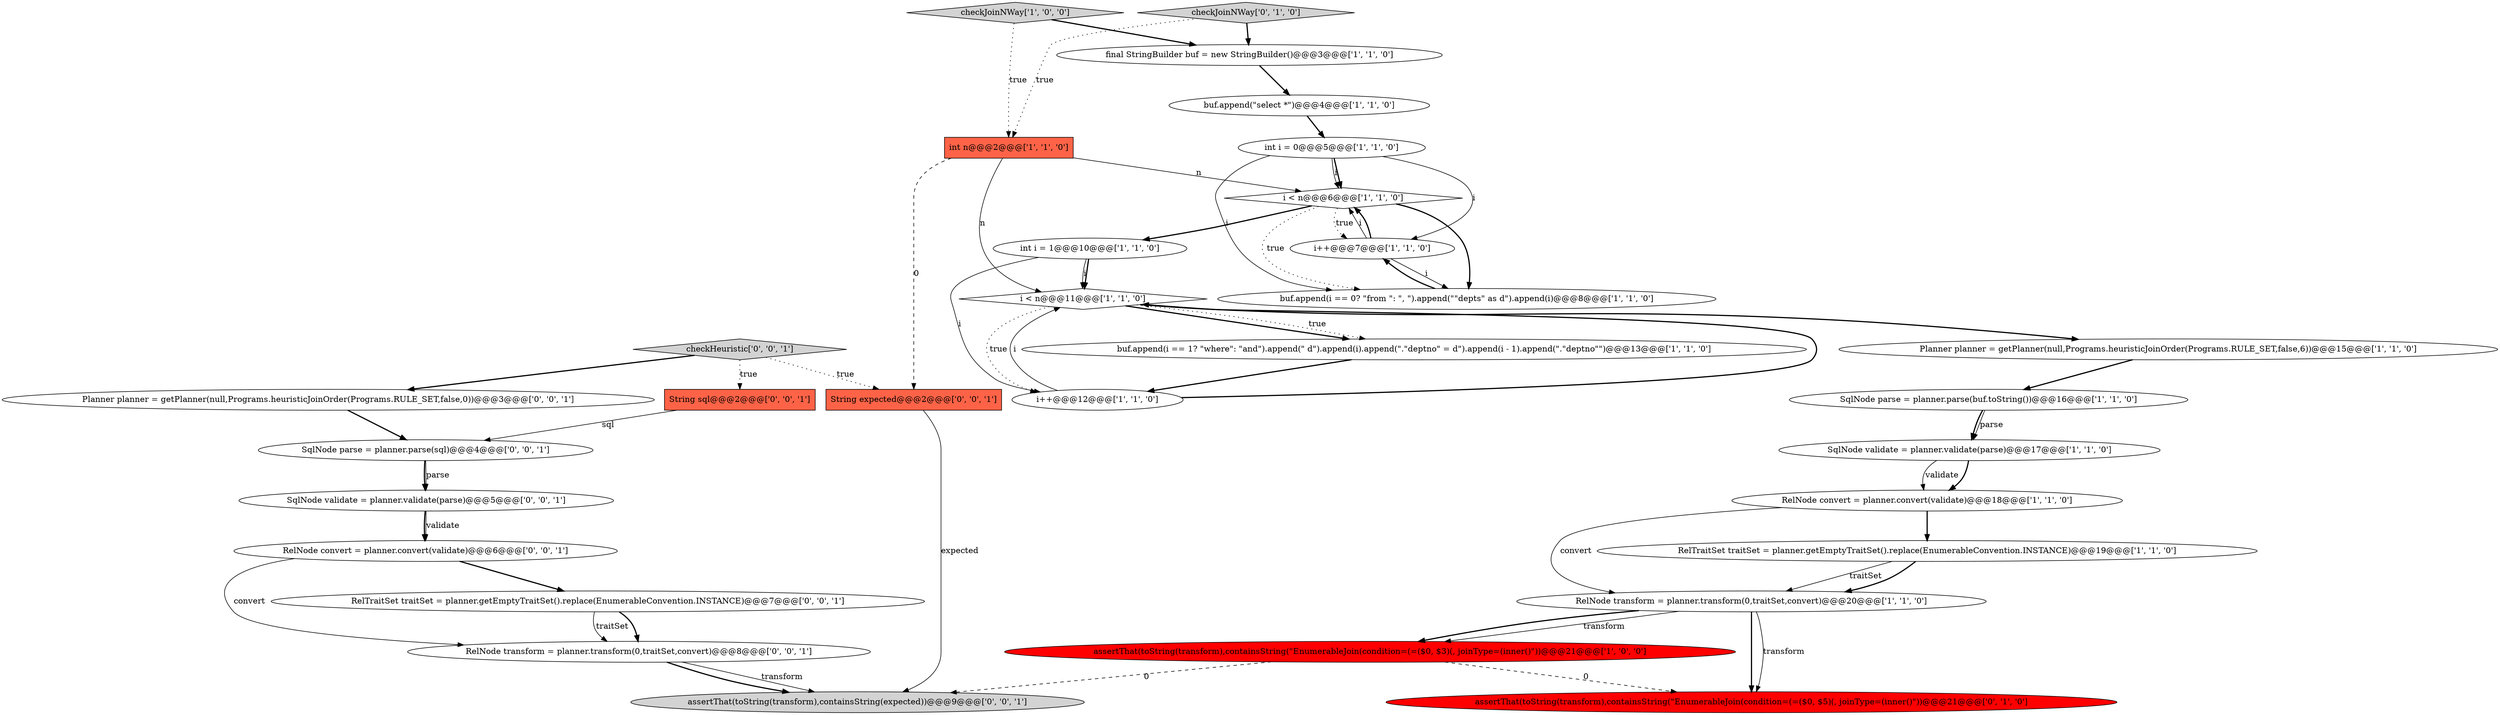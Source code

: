 digraph {
23 [style = filled, label = "RelNode convert = planner.convert(validate)@@@6@@@['0', '0', '1']", fillcolor = white, shape = ellipse image = "AAA0AAABBB3BBB"];
14 [style = filled, label = "i < n@@@6@@@['1', '1', '0']", fillcolor = white, shape = diamond image = "AAA0AAABBB1BBB"];
28 [style = filled, label = "assertThat(toString(transform),containsString(expected))@@@9@@@['0', '0', '1']", fillcolor = lightgray, shape = ellipse image = "AAA0AAABBB3BBB"];
29 [style = filled, label = "RelTraitSet traitSet = planner.getEmptyTraitSet().replace(EnumerableConvention.INSTANCE)@@@7@@@['0', '0', '1']", fillcolor = white, shape = ellipse image = "AAA0AAABBB3BBB"];
9 [style = filled, label = "buf.append(\"select *\")@@@4@@@['1', '1', '0']", fillcolor = white, shape = ellipse image = "AAA0AAABBB1BBB"];
1 [style = filled, label = "i++@@@7@@@['1', '1', '0']", fillcolor = white, shape = ellipse image = "AAA0AAABBB1BBB"];
5 [style = filled, label = "buf.append(i == 0? \"from \": \", \").append(\"\"depts\" as d\").append(i)@@@8@@@['1', '1', '0']", fillcolor = white, shape = ellipse image = "AAA0AAABBB1BBB"];
27 [style = filled, label = "Planner planner = getPlanner(null,Programs.heuristicJoinOrder(Programs.RULE_SET,false,0))@@@3@@@['0', '0', '1']", fillcolor = white, shape = ellipse image = "AAA0AAABBB3BBB"];
8 [style = filled, label = "int n@@@2@@@['1', '1', '0']", fillcolor = tomato, shape = box image = "AAA0AAABBB1BBB"];
24 [style = filled, label = "SqlNode parse = planner.parse(sql)@@@4@@@['0', '0', '1']", fillcolor = white, shape = ellipse image = "AAA0AAABBB3BBB"];
10 [style = filled, label = "RelNode convert = planner.convert(validate)@@@18@@@['1', '1', '0']", fillcolor = white, shape = ellipse image = "AAA0AAABBB1BBB"];
17 [style = filled, label = "i < n@@@11@@@['1', '1', '0']", fillcolor = white, shape = diamond image = "AAA0AAABBB1BBB"];
26 [style = filled, label = "String expected@@@2@@@['0', '0', '1']", fillcolor = tomato, shape = box image = "AAA0AAABBB3BBB"];
18 [style = filled, label = "SqlNode parse = planner.parse(buf.toString())@@@16@@@['1', '1', '0']", fillcolor = white, shape = ellipse image = "AAA0AAABBB1BBB"];
2 [style = filled, label = "int i = 1@@@10@@@['1', '1', '0']", fillcolor = white, shape = ellipse image = "AAA0AAABBB1BBB"];
12 [style = filled, label = "buf.append(i == 1? \"where\": \"and\").append(\" d\").append(i).append(\".\"deptno\" = d\").append(i - 1).append(\".\"deptno\"\")@@@13@@@['1', '1', '0']", fillcolor = white, shape = ellipse image = "AAA0AAABBB1BBB"];
0 [style = filled, label = "checkJoinNWay['1', '0', '0']", fillcolor = lightgray, shape = diamond image = "AAA0AAABBB1BBB"];
11 [style = filled, label = "assertThat(toString(transform),containsString(\"EnumerableJoin(condition=(=($0, $3)(, joinType=(inner()\"))@@@21@@@['1', '0', '0']", fillcolor = red, shape = ellipse image = "AAA1AAABBB1BBB"];
30 [style = filled, label = "checkHeuristic['0', '0', '1']", fillcolor = lightgray, shape = diamond image = "AAA0AAABBB3BBB"];
13 [style = filled, label = "Planner planner = getPlanner(null,Programs.heuristicJoinOrder(Programs.RULE_SET,false,6))@@@15@@@['1', '1', '0']", fillcolor = white, shape = ellipse image = "AAA0AAABBB1BBB"];
15 [style = filled, label = "int i = 0@@@5@@@['1', '1', '0']", fillcolor = white, shape = ellipse image = "AAA0AAABBB1BBB"];
21 [style = filled, label = "RelNode transform = planner.transform(0,traitSet,convert)@@@8@@@['0', '0', '1']", fillcolor = white, shape = ellipse image = "AAA0AAABBB3BBB"];
25 [style = filled, label = "SqlNode validate = planner.validate(parse)@@@5@@@['0', '0', '1']", fillcolor = white, shape = ellipse image = "AAA0AAABBB3BBB"];
22 [style = filled, label = "String sql@@@2@@@['0', '0', '1']", fillcolor = tomato, shape = box image = "AAA0AAABBB3BBB"];
19 [style = filled, label = "checkJoinNWay['0', '1', '0']", fillcolor = lightgray, shape = diamond image = "AAA0AAABBB2BBB"];
4 [style = filled, label = "SqlNode validate = planner.validate(parse)@@@17@@@['1', '1', '0']", fillcolor = white, shape = ellipse image = "AAA0AAABBB1BBB"];
20 [style = filled, label = "assertThat(toString(transform),containsString(\"EnumerableJoin(condition=(=($0, $5)(, joinType=(inner()\"))@@@21@@@['0', '1', '0']", fillcolor = red, shape = ellipse image = "AAA1AAABBB2BBB"];
7 [style = filled, label = "RelTraitSet traitSet = planner.getEmptyTraitSet().replace(EnumerableConvention.INSTANCE)@@@19@@@['1', '1', '0']", fillcolor = white, shape = ellipse image = "AAA0AAABBB1BBB"];
3 [style = filled, label = "RelNode transform = planner.transform(0,traitSet,convert)@@@20@@@['1', '1', '0']", fillcolor = white, shape = ellipse image = "AAA0AAABBB1BBB"];
6 [style = filled, label = "final StringBuilder buf = new StringBuilder()@@@3@@@['1', '1', '0']", fillcolor = white, shape = ellipse image = "AAA0AAABBB1BBB"];
16 [style = filled, label = "i++@@@12@@@['1', '1', '0']", fillcolor = white, shape = ellipse image = "AAA0AAABBB1BBB"];
2->17 [style = bold, label=""];
21->28 [style = solid, label="transform"];
4->10 [style = bold, label=""];
15->14 [style = solid, label="i"];
11->20 [style = dashed, label="0"];
16->17 [style = solid, label="i"];
15->14 [style = bold, label=""];
7->3 [style = solid, label="traitSet"];
0->6 [style = bold, label=""];
25->23 [style = bold, label=""];
1->5 [style = solid, label="i"];
30->27 [style = bold, label=""];
1->14 [style = solid, label="i"];
3->11 [style = bold, label=""];
18->4 [style = solid, label="parse"];
4->10 [style = solid, label="validate"];
12->16 [style = bold, label=""];
16->17 [style = bold, label=""];
30->26 [style = dotted, label="true"];
15->5 [style = solid, label="i"];
8->17 [style = solid, label="n"];
19->6 [style = bold, label=""];
10->7 [style = bold, label=""];
10->3 [style = solid, label="convert"];
29->21 [style = bold, label=""];
7->3 [style = bold, label=""];
19->8 [style = dotted, label="true"];
21->28 [style = bold, label=""];
17->16 [style = dotted, label="true"];
23->29 [style = bold, label=""];
0->8 [style = dotted, label="true"];
11->28 [style = dashed, label="0"];
15->1 [style = solid, label="i"];
5->1 [style = bold, label=""];
3->20 [style = solid, label="transform"];
17->12 [style = bold, label=""];
3->20 [style = bold, label=""];
14->5 [style = dotted, label="true"];
26->28 [style = solid, label="expected"];
18->4 [style = bold, label=""];
17->12 [style = dotted, label="true"];
29->21 [style = solid, label="traitSet"];
9->15 [style = bold, label=""];
24->25 [style = bold, label=""];
3->11 [style = solid, label="transform"];
25->23 [style = solid, label="validate"];
24->25 [style = solid, label="parse"];
22->24 [style = solid, label="sql"];
1->14 [style = bold, label=""];
14->2 [style = bold, label=""];
17->13 [style = bold, label=""];
8->14 [style = solid, label="n"];
27->24 [style = bold, label=""];
23->21 [style = solid, label="convert"];
14->1 [style = dotted, label="true"];
2->17 [style = solid, label="i"];
6->9 [style = bold, label=""];
30->22 [style = dotted, label="true"];
2->16 [style = solid, label="i"];
13->18 [style = bold, label=""];
14->5 [style = bold, label=""];
8->26 [style = dashed, label="0"];
}
